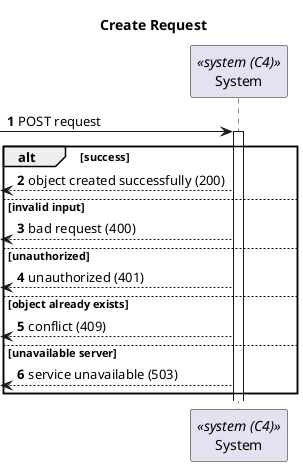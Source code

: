 @startuml Process View - Level 1

autonumber
skinparam packageStyle rect

title Create Request

participant "System" as S <<system (C4)>>

-> S:POST request

activate S

alt success

  <-- S: object created successfully (200)

else invalid input

  <-- S: bad request (400)

else unauthorized

  <-- S: unauthorized (401)

else object already exists

  <-- S: conflict (409)

else unavailable server

  <-- S: service unavailable (503)

end

@enduml